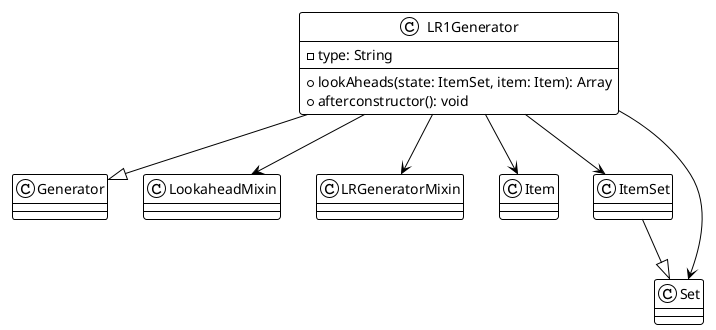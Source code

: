 @startuml LR1GeneratorModule

!theme plain

class LR1Generator {
    - type: String
    + lookAheads(state: ItemSet, item: Item): Array
    + afterconstructor(): void
}



LR1Generator --|> Generator
LR1Generator --> LookaheadMixin
LR1Generator --> LRGeneratorMixin
LR1Generator --> Item
LR1Generator --> ItemSet
LR1Generator --> Set

ItemSet --|> Set

@enduml
